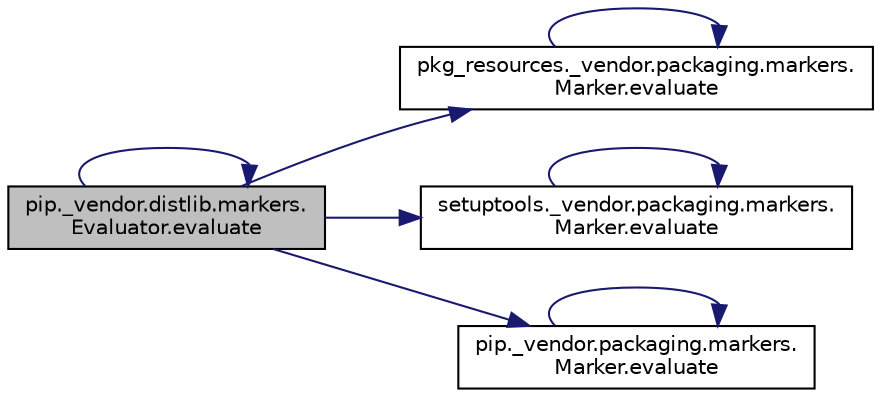 digraph "pip._vendor.distlib.markers.Evaluator.evaluate"
{
 // LATEX_PDF_SIZE
  edge [fontname="Helvetica",fontsize="10",labelfontname="Helvetica",labelfontsize="10"];
  node [fontname="Helvetica",fontsize="10",shape=record];
  rankdir="LR";
  Node1 [label="pip._vendor.distlib.markers.\lEvaluator.evaluate",height=0.2,width=0.4,color="black", fillcolor="grey75", style="filled", fontcolor="black",tooltip=" "];
  Node1 -> Node2 [color="midnightblue",fontsize="10",style="solid",fontname="Helvetica"];
  Node2 [label="pkg_resources._vendor.packaging.markers.\lMarker.evaluate",height=0.2,width=0.4,color="black", fillcolor="white", style="filled",URL="$db/d85/classpkg__resources_1_1__vendor_1_1packaging_1_1markers_1_1_marker.html#a62689e75e765ae2bcfbd0a166c5f8894",tooltip=" "];
  Node2 -> Node2 [color="midnightblue",fontsize="10",style="solid",fontname="Helvetica"];
  Node1 -> Node3 [color="midnightblue",fontsize="10",style="solid",fontname="Helvetica"];
  Node3 [label="setuptools._vendor.packaging.markers.\lMarker.evaluate",height=0.2,width=0.4,color="black", fillcolor="white", style="filled",URL="$d7/dfd/classsetuptools_1_1__vendor_1_1packaging_1_1markers_1_1_marker.html#a8d1f4d461e68c50f083b6753e0329491",tooltip=" "];
  Node3 -> Node3 [color="midnightblue",fontsize="10",style="solid",fontname="Helvetica"];
  Node1 -> Node1 [color="midnightblue",fontsize="10",style="solid",fontname="Helvetica"];
  Node1 -> Node4 [color="midnightblue",fontsize="10",style="solid",fontname="Helvetica"];
  Node4 [label="pip._vendor.packaging.markers.\lMarker.evaluate",height=0.2,width=0.4,color="black", fillcolor="white", style="filled",URL="$d6/db5/classpip_1_1__vendor_1_1packaging_1_1markers_1_1_marker.html#afad1900cef8ab4d0a111e1e1f2ce7fc9",tooltip=" "];
  Node4 -> Node4 [color="midnightblue",fontsize="10",style="solid",fontname="Helvetica"];
}
